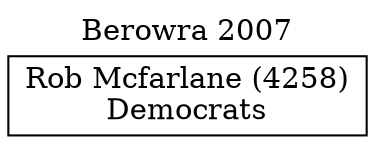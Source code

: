 // House preference flow
digraph "Rob Mcfarlane (4258)_Berowra_2007" {
	graph [label="Berowra 2007" labelloc=t mclimit=10]
	node [shape=box]
	"Rob Mcfarlane (4258)" [label="Rob Mcfarlane (4258)
Democrats"]
}
